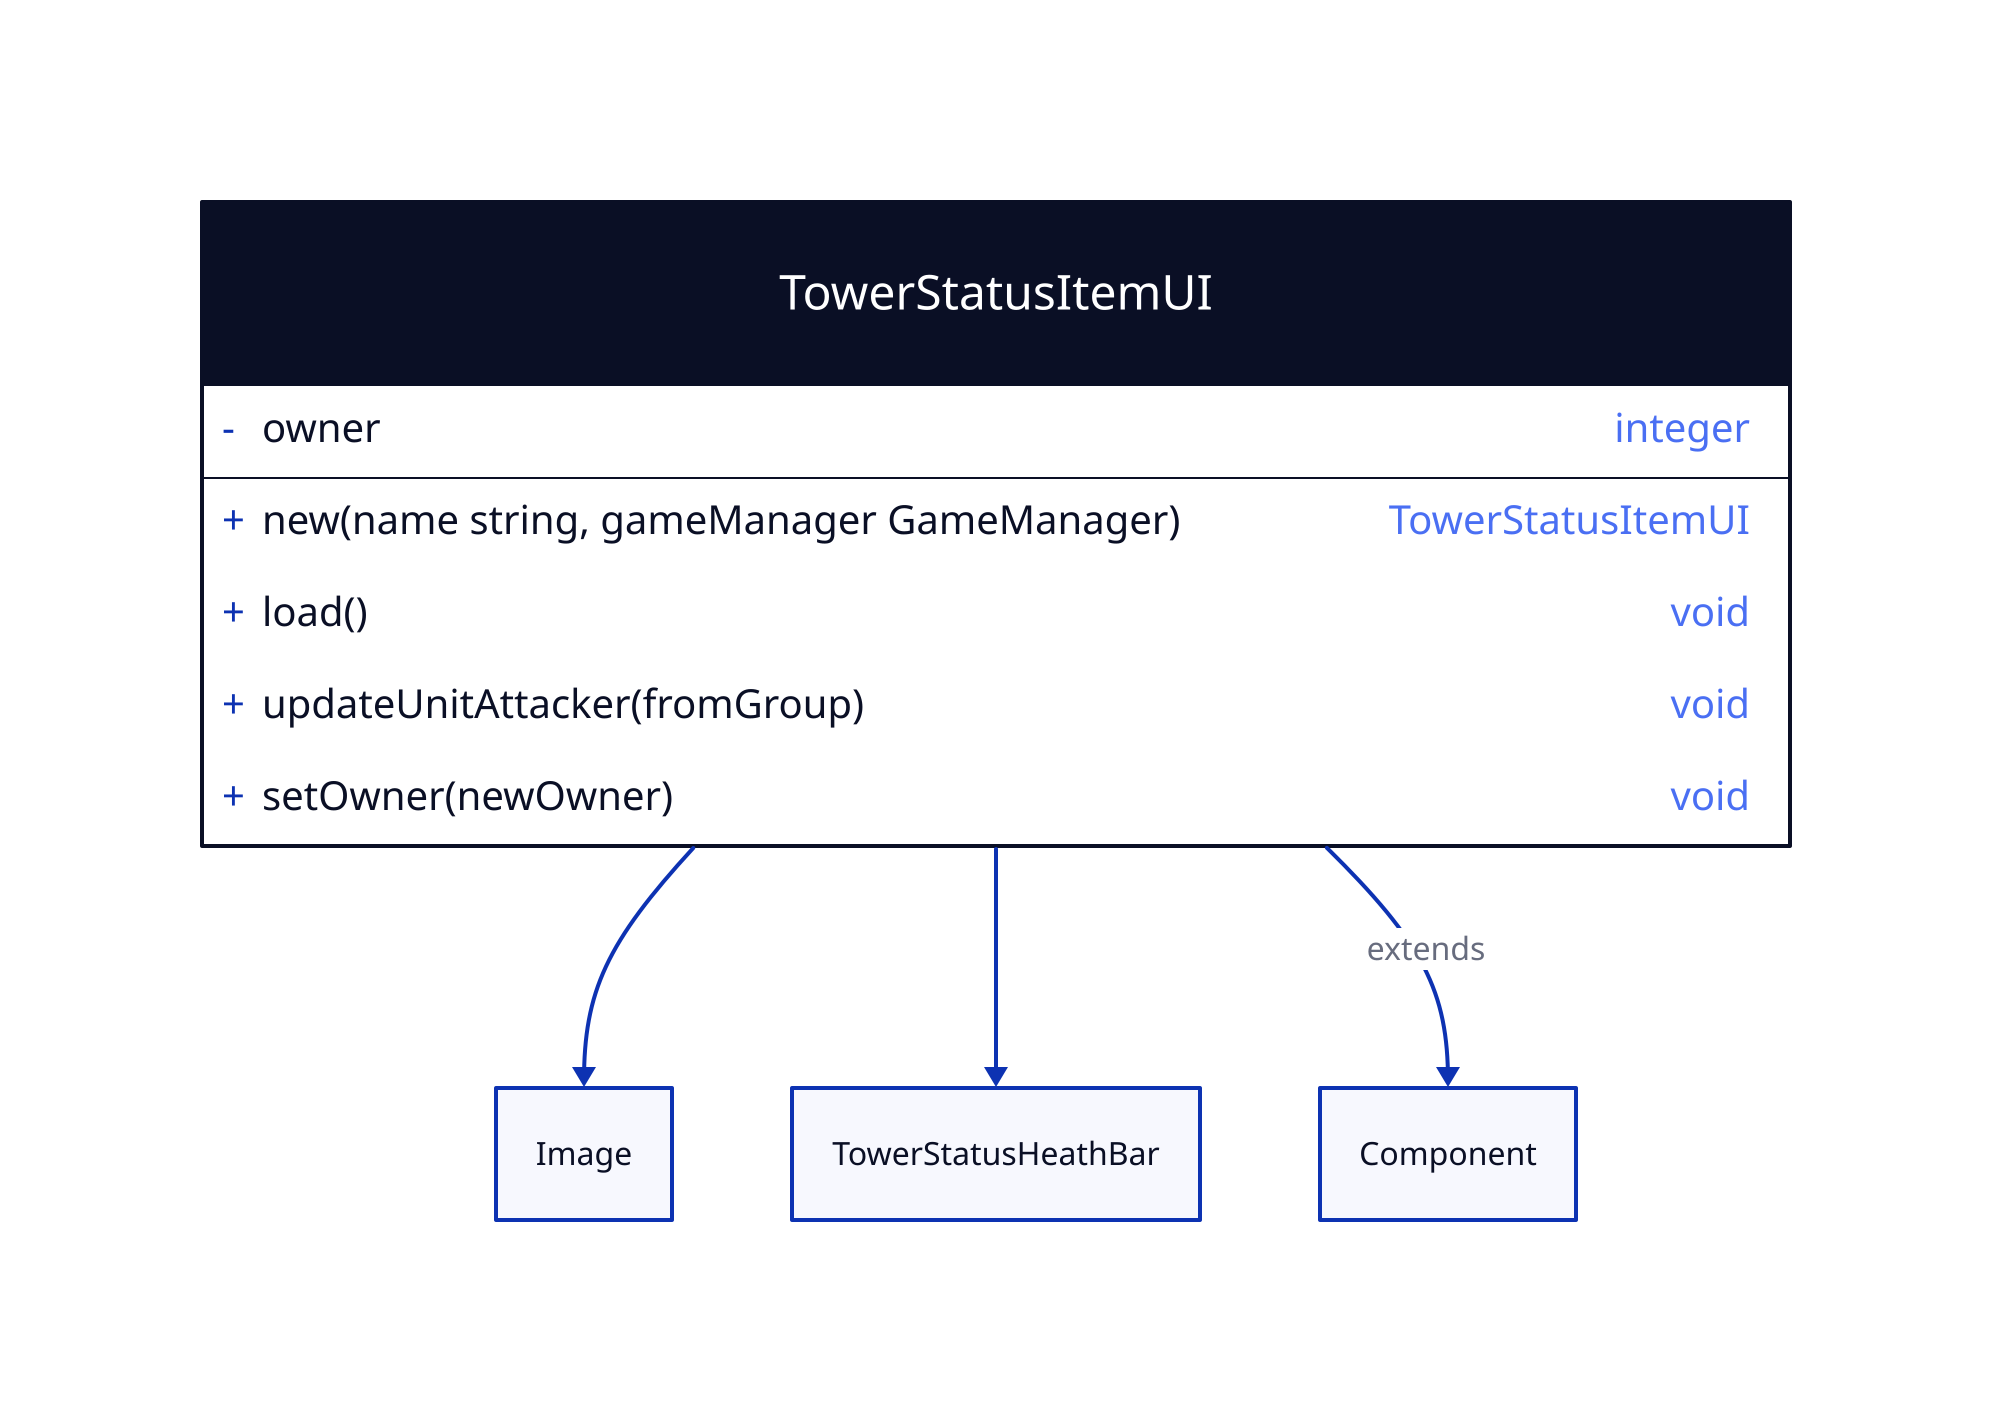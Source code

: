 TowerStatusItemUI: {
  shape: class

  +new(name string, gameManager GameManager): TowerStatusItemUI
  -owner: integer
  +load(): void
  +updateUnitAttacker(fromGroup): void
  +setOwner(newOwner): void
}
TowerStatusItemUI -> Image
TowerStatusItemUI -> TowerStatusHeathBar
TowerStatusItemUI -> Component: extends

